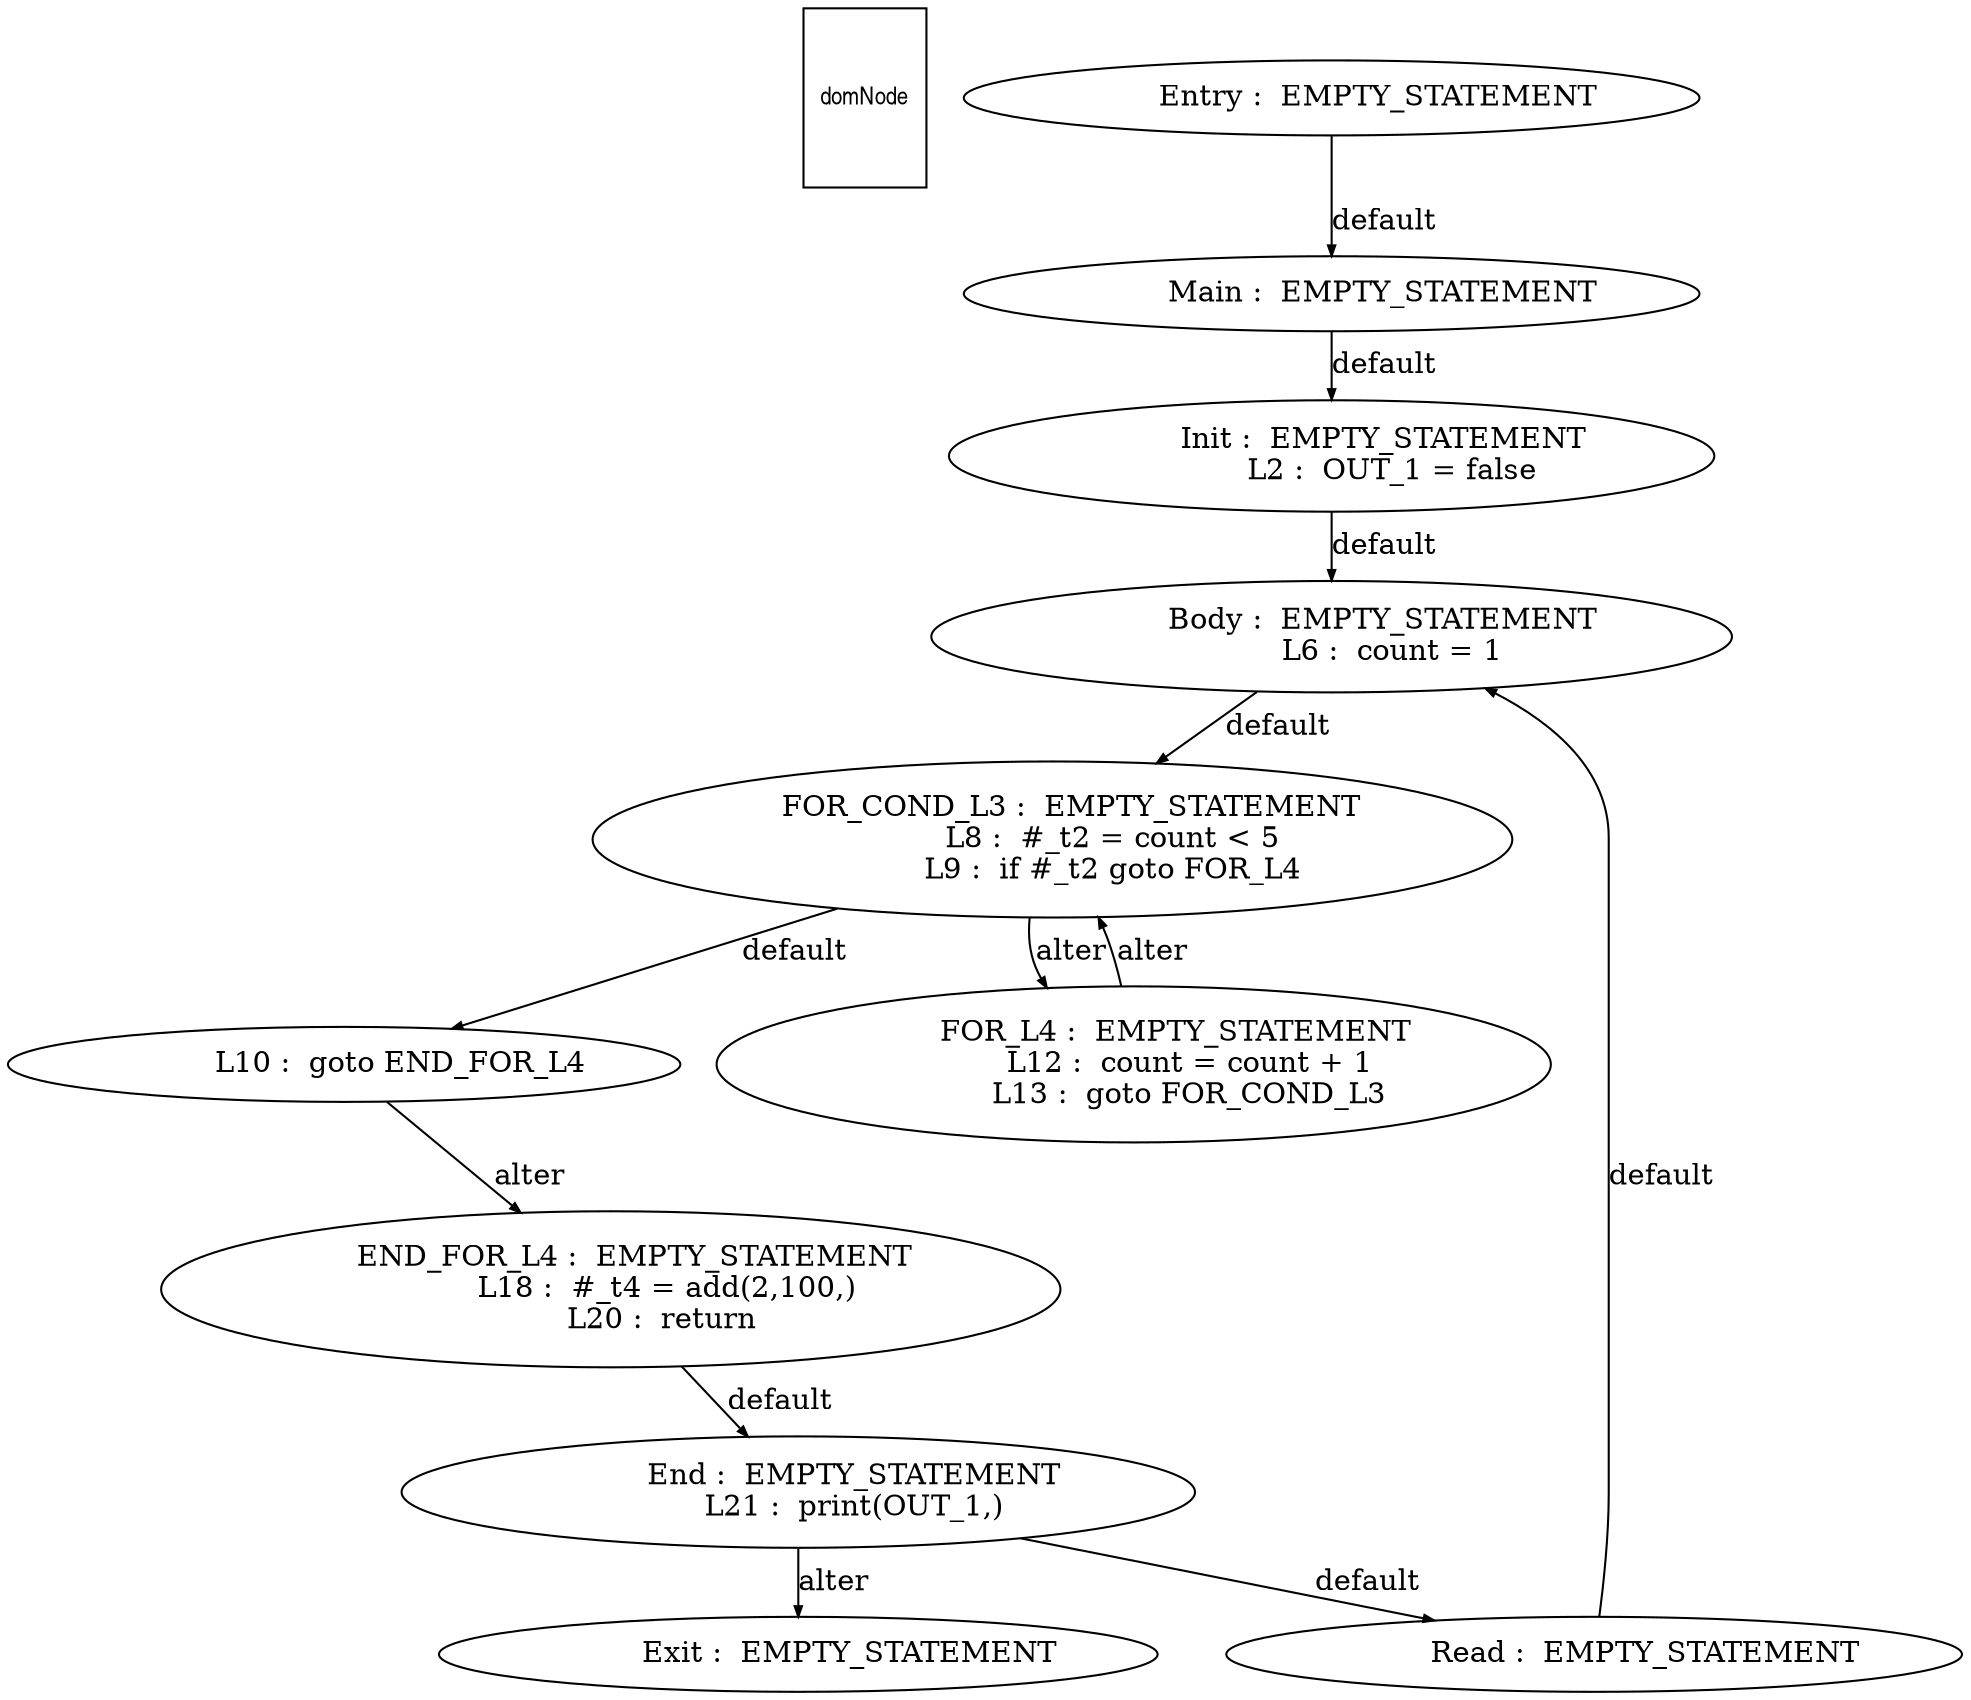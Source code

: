digraph G {
  ranksep=.25;
  edge [arrowsize=.5]
  domNode [shape=rectangle, fontname="ArialNarrow",
        fontsize=12,  height=1.2];
  "           Main :  EMPTY_STATEMENT
"; "           Init :  EMPTY_STATEMENT
             L2 :  OUT_1 = false
"; "           Body :  EMPTY_STATEMENT
             L6 :  count = 1
"; "    FOR_COND_L3 :  EMPTY_STATEMENT
             L8 :  #_t2 = count < 5
             L9 :  if #_t2 goto FOR_L4
"; "            L10 :  goto END_FOR_L4
"; "         FOR_L4 :  EMPTY_STATEMENT
            L12 :  count = count + 1
            L13 :  goto FOR_COND_L3
"; "     END_FOR_L4 :  EMPTY_STATEMENT
            L18 :  #_t4 = add(2,100,)
            L20 :  return 
"; "          Entry :  EMPTY_STATEMENT
"; "            End :  EMPTY_STATEMENT
            L21 :  print(OUT_1,)
"; "           Exit :  EMPTY_STATEMENT
"; "           Read :  EMPTY_STATEMENT
"; 
  "           Main :  EMPTY_STATEMENT
" -> "           Init :  EMPTY_STATEMENT
             L2 :  OUT_1 = false
"  [label="default"];
  "           Init :  EMPTY_STATEMENT
             L2 :  OUT_1 = false
" -> "           Body :  EMPTY_STATEMENT
             L6 :  count = 1
"  [label="default"];
  "           Body :  EMPTY_STATEMENT
             L6 :  count = 1
" -> "    FOR_COND_L3 :  EMPTY_STATEMENT
             L8 :  #_t2 = count < 5
             L9 :  if #_t2 goto FOR_L4
"  [label="default"];
  "    FOR_COND_L3 :  EMPTY_STATEMENT
             L8 :  #_t2 = count < 5
             L9 :  if #_t2 goto FOR_L4
" -> "            L10 :  goto END_FOR_L4
"  [label="default"];
  "    FOR_COND_L3 :  EMPTY_STATEMENT
             L8 :  #_t2 = count < 5
             L9 :  if #_t2 goto FOR_L4
" -> "         FOR_L4 :  EMPTY_STATEMENT
            L12 :  count = count + 1
            L13 :  goto FOR_COND_L3
"  [label="alter"];
  "            L10 :  goto END_FOR_L4
" -> "     END_FOR_L4 :  EMPTY_STATEMENT
            L18 :  #_t4 = add(2,100,)
            L20 :  return 
"  [label="alter"];
  "         FOR_L4 :  EMPTY_STATEMENT
            L12 :  count = count + 1
            L13 :  goto FOR_COND_L3
" -> "    FOR_COND_L3 :  EMPTY_STATEMENT
             L8 :  #_t2 = count < 5
             L9 :  if #_t2 goto FOR_L4
"  [label="alter"];
  "     END_FOR_L4 :  EMPTY_STATEMENT
            L18 :  #_t4 = add(2,100,)
            L20 :  return 
" -> "            End :  EMPTY_STATEMENT
            L21 :  print(OUT_1,)
"  [label="default"];
  "          Entry :  EMPTY_STATEMENT
" -> "           Main :  EMPTY_STATEMENT
"  [label="default"];
  "            End :  EMPTY_STATEMENT
            L21 :  print(OUT_1,)
" -> "           Read :  EMPTY_STATEMENT
"  [label="default"];
  "            End :  EMPTY_STATEMENT
            L21 :  print(OUT_1,)
" -> "           Exit :  EMPTY_STATEMENT
"  [label="alter"];
  "           Read :  EMPTY_STATEMENT
" -> "           Body :  EMPTY_STATEMENT
             L6 :  count = 1
"  [label="default"];
}

